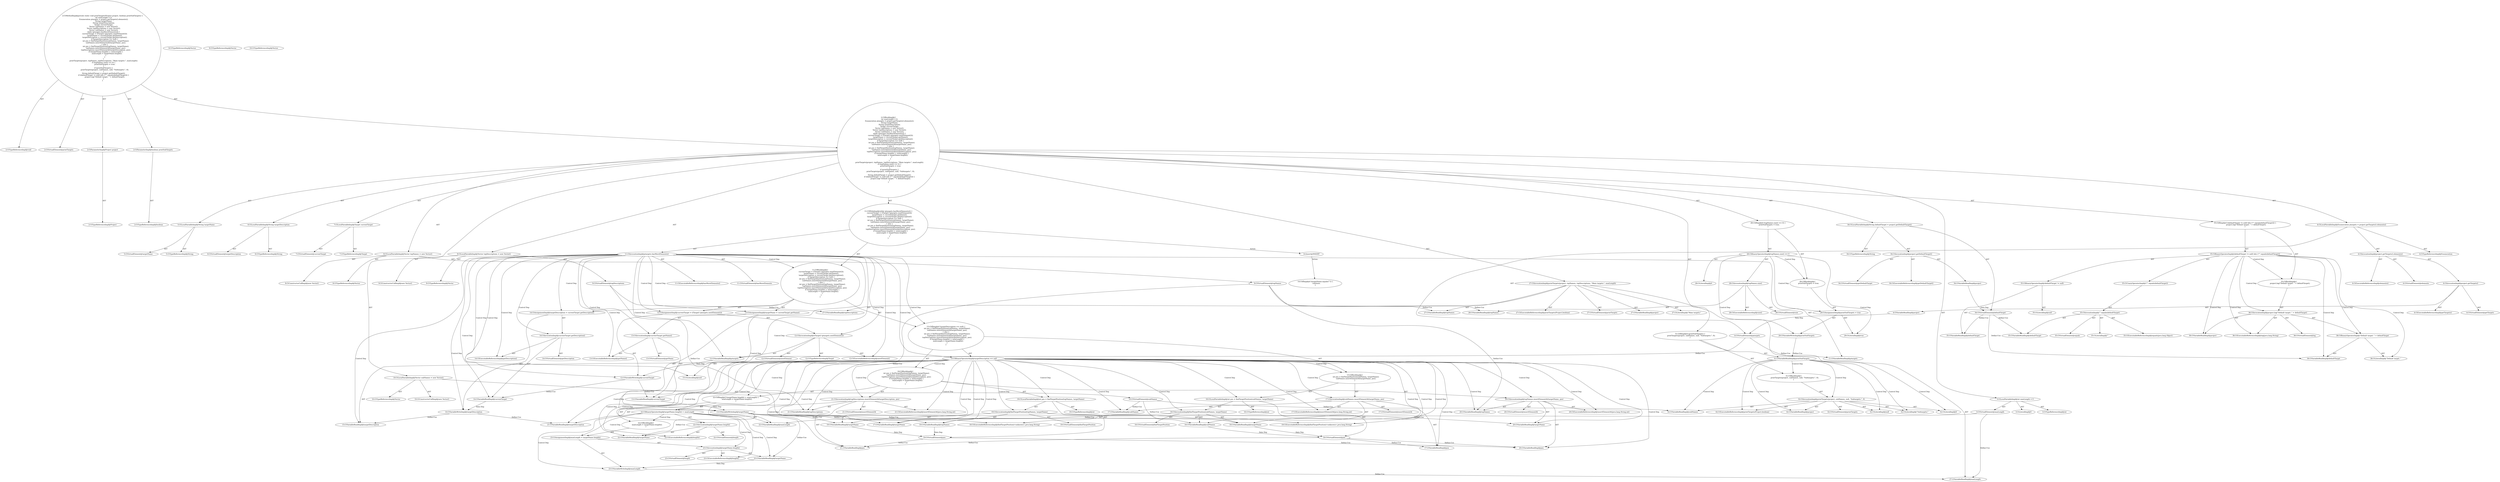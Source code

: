 digraph "printTargets#?,Project,boolean" {
0 [label="2:CtTypeReferenceImpl@void" shape=ellipse]
1 [label="2:CtVirtualElement@printTargets" shape=ellipse]
2 [label="2:CtParameterImpl@Project project" shape=ellipse]
3 [label="2:CtTypeReferenceImpl@Project" shape=ellipse]
4 [label="2:CtParameterImpl@boolean printSubTargets" shape=ellipse]
5 [label="2:CtTypeReferenceImpl@boolean" shape=ellipse]
6 [label="3:CtTypeReferenceImpl@int" shape=ellipse]
7 [label="3:CtLiteralImpl@0" shape=ellipse]
8 [label="3:CtVirtualElement@maxLength" shape=ellipse]
9 [label="3:CtLocalVariableImpl@int maxLength = 0" shape=ellipse]
10 [label="4:CtTypeReferenceImpl@Enumeration" shape=ellipse]
11 [label="4:CtExecutableReferenceImpl@elements()" shape=ellipse]
12 [label="4:CtVirtualElement@elements" shape=ellipse]
13 [label="4:CtExecutableReferenceImpl@getTargets()" shape=ellipse]
14 [label="4:CtVirtualElement@getTargets" shape=ellipse]
15 [label="4:CtVariableReadImpl@project" shape=ellipse]
16 [label="4:CtInvocationImpl@project.getTargets()" shape=ellipse]
17 [label="4:CtInvocationImpl@project.getTargets().elements()" shape=ellipse]
18 [label="4:CtVirtualElement@ptargets" shape=ellipse]
19 [label="4:CtLocalVariableImpl@Enumeration ptargets = project.getTargets().elements()" shape=ellipse]
20 [label="5:CtTypeReferenceImpl@String" shape=ellipse]
21 [label="5:CtVirtualElement@targetName" shape=ellipse]
22 [label="5:CtLocalVariableImpl@String targetName" shape=ellipse]
23 [label="6:CtTypeReferenceImpl@String" shape=ellipse]
24 [label="6:CtVirtualElement@targetDescription" shape=ellipse]
25 [label="6:CtLocalVariableImpl@String targetDescription" shape=ellipse]
26 [label="7:CtTypeReferenceImpl@Target" shape=ellipse]
27 [label="7:CtVirtualElement@currentTarget" shape=ellipse]
28 [label="7:CtLocalVariableImpl@Target currentTarget" shape=ellipse]
29 [label="8:CtTypeReferenceImpl@Vector" shape=ellipse]
30 [label="8:CtTypeReferenceImpl@Vector" shape=ellipse]
31 [label="8:CtConstructorCallImpl@new Vector()" shape=ellipse]
32 [label="8:CtVirtualElement@topNames" shape=ellipse]
33 [label="8:CtLocalVariableImpl@Vector topNames = new Vector()" shape=ellipse]
34 [label="9:CtTypeReferenceImpl@Vector" shape=ellipse]
35 [label="9:CtTypeReferenceImpl@Vector" shape=ellipse]
36 [label="9:CtConstructorCallImpl@new Vector()" shape=ellipse]
37 [label="9:CtVirtualElement@topDescriptions" shape=ellipse]
38 [label="9:CtLocalVariableImpl@Vector topDescriptions = new Vector()" shape=ellipse]
39 [label="10:CtTypeReferenceImpl@Vector" shape=ellipse]
40 [label="10:CtTypeReferenceImpl@Vector" shape=ellipse]
41 [label="10:CtConstructorCallImpl@new Vector()" shape=ellipse]
42 [label="10:CtVirtualElement@subNames" shape=ellipse]
43 [label="10:CtLocalVariableImpl@Vector subNames = new Vector()" shape=ellipse]
44 [label="11:CtExecutableReferenceImpl@hasMoreElements()" shape=ellipse]
45 [label="11:CtVirtualElement@hasMoreElements" shape=ellipse]
46 [label="11:CtVariableReadImpl@ptargets" shape=ellipse]
47 [label="11:CtInvocationImpl@ptargets.hasMoreElements()" shape=ellipse]
48 [label="12:CtVariableWriteImpl@currentTarget" shape=ellipse]
49 [label="12:CtExecutableReferenceImpl@nextElement()" shape=ellipse]
50 [label="12:CtVirtualElement@nextElement" shape=ellipse]
51 [label="12:CtVariableReadImpl@ptargets" shape=ellipse]
52 [label="12:CtInvocationImpl@((Target) (ptargets.nextElement()))" shape=ellipse]
53 [label="12:CtTypeReferenceImpl@Target" shape=ellipse]
54 [label="12:CtAssignmentImpl@currentTarget = ((Target) (ptargets.nextElement()))" shape=ellipse]
55 [label="13:CtVariableWriteImpl@targetName" shape=ellipse]
56 [label="13:CtExecutableReferenceImpl@getName()" shape=ellipse]
57 [label="13:CtVirtualElement@getName" shape=ellipse]
58 [label="13:CtVariableReadImpl@currentTarget" shape=ellipse]
59 [label="13:CtInvocationImpl@currentTarget.getName()" shape=ellipse]
60 [label="13:CtAssignmentImpl@targetName = currentTarget.getName()" shape=ellipse]
61 [label="14:CtVariableWriteImpl@targetDescription" shape=ellipse]
62 [label="14:CtExecutableReferenceImpl@getDescription()" shape=ellipse]
63 [label="14:CtVirtualElement@getDescription" shape=ellipse]
64 [label="14:CtVariableReadImpl@currentTarget" shape=ellipse]
65 [label="14:CtInvocationImpl@currentTarget.getDescription()" shape=ellipse]
66 [label="14:CtAssignmentImpl@targetDescription = currentTarget.getDescription()" shape=ellipse]
67 [label="15:CtVariableReadImpl@targetDescription" shape=ellipse]
68 [label="15:CtLiteralImpl@null" shape=ellipse]
69 [label="15:CtBinaryOperatorImpl@targetDescription == null" shape=ellipse]
70 [label="16:CtTypeReferenceImpl@int" shape=ellipse]
71 [label="16:CtExecutableReferenceImpl@findTargetPosition(<unknown>,java.lang.String)" shape=ellipse]
72 [label="16:CtVirtualElement@findTargetPosition" shape=ellipse]
73 [label="16:CtVariableReadImpl@subNames" shape=ellipse]
74 [label="16:CtVariableReadImpl@targetName" shape=ellipse]
75 [label="16:CtInvocationImpl@findTargetPosition(subNames, targetName)" shape=ellipse]
76 [label="16:CtVirtualElement@pos" shape=ellipse]
77 [label="16:CtLocalVariableImpl@int pos = findTargetPosition(subNames, targetName)" shape=ellipse]
78 [label="17:CtExecutableReferenceImpl@insertElementAt(java.lang.String,int)" shape=ellipse]
79 [label="17:CtVirtualElement@insertElementAt" shape=ellipse]
80 [label="17:CtVariableReadImpl@subNames" shape=ellipse]
81 [label="17:CtVariableReadImpl@targetName" shape=ellipse]
82 [label="17:CtVariableReadImpl@pos" shape=ellipse]
83 [label="17:CtInvocationImpl@subNames.insertElementAt(targetName, pos)" shape=ellipse]
84 [label="15:CtBlockImpl@\{
    int pos = findTargetPosition(subNames, targetName);
    subNames.insertElementAt(targetName, pos);
\}" shape=ellipse]
85 [label="19:CtTypeReferenceImpl@int" shape=ellipse]
86 [label="19:CtExecutableReferenceImpl@findTargetPosition(<unknown>,java.lang.String)" shape=ellipse]
87 [label="19:CtVirtualElement@findTargetPosition" shape=ellipse]
88 [label="19:CtVariableReadImpl@topNames" shape=ellipse]
89 [label="19:CtVariableReadImpl@targetName" shape=ellipse]
90 [label="19:CtInvocationImpl@findTargetPosition(topNames, targetName)" shape=ellipse]
91 [label="19:CtVirtualElement@pos" shape=ellipse]
92 [label="19:CtLocalVariableImpl@int pos = findTargetPosition(topNames, targetName)" shape=ellipse]
93 [label="20:CtExecutableReferenceImpl@insertElementAt(java.lang.String,int)" shape=ellipse]
94 [label="20:CtVirtualElement@insertElementAt" shape=ellipse]
95 [label="20:CtVariableReadImpl@topNames" shape=ellipse]
96 [label="20:CtVariableReadImpl@targetName" shape=ellipse]
97 [label="20:CtVariableReadImpl@pos" shape=ellipse]
98 [label="20:CtInvocationImpl@topNames.insertElementAt(targetName, pos)" shape=ellipse]
99 [label="21:CtExecutableReferenceImpl@insertElementAt(java.lang.String,int)" shape=ellipse]
100 [label="21:CtVirtualElement@insertElementAt" shape=ellipse]
101 [label="21:CtVariableReadImpl@topDescriptions" shape=ellipse]
102 [label="21:CtVariableReadImpl@targetDescription" shape=ellipse]
103 [label="21:CtVariableReadImpl@pos" shape=ellipse]
104 [label="21:CtInvocationImpl@topDescriptions.insertElementAt(targetDescription, pos)" shape=ellipse]
105 [label="22:CtExecutableReferenceImpl@length()" shape=ellipse]
106 [label="22:CtVirtualElement@length" shape=ellipse]
107 [label="22:CtVariableReadImpl@targetName" shape=ellipse]
108 [label="22:CtInvocationImpl@targetName.length()" shape=ellipse]
109 [label="22:CtVariableReadImpl@maxLength" shape=ellipse]
110 [label="22:CtBinaryOperatorImpl@targetName.length() > maxLength" shape=ellipse]
111 [label="23:CtVariableWriteImpl@maxLength" shape=ellipse]
112 [label="23:CtExecutableReferenceImpl@length()" shape=ellipse]
113 [label="23:CtVirtualElement@length" shape=ellipse]
114 [label="23:CtVariableReadImpl@targetName" shape=ellipse]
115 [label="23:CtInvocationImpl@targetName.length()" shape=ellipse]
116 [label="23:CtAssignmentImpl@maxLength = targetName.length()" shape=ellipse]
117 [label="22:CtBlockImpl@\{
    maxLength = targetName.length();
\}" shape=ellipse]
118 [label="22:CtIfImpl@if (targetName.length() > maxLength) \{
    maxLength = targetName.length();
\}" shape=ellipse]
119 [label="18:CtBlockImpl@\{
    int pos = findTargetPosition(topNames, targetName);
    topNames.insertElementAt(targetName, pos);
    topDescriptions.insertElementAt(targetDescription, pos);
    if (targetName.length() > maxLength) \{
        maxLength = targetName.length();
    \}
\}" shape=ellipse]
120 [label="15:CtIfImpl@if (targetDescription == null) \{
    int pos = findTargetPosition(subNames, targetName);
    subNames.insertElementAt(targetName, pos);
\} else \{
    int pos = findTargetPosition(topNames, targetName);
    topNames.insertElementAt(targetName, pos);
    topDescriptions.insertElementAt(targetDescription, pos);
    if (targetName.length() > maxLength) \{
        maxLength = targetName.length();
    \}
\}" shape=ellipse]
121 [label="11:CtBlockImpl@\{
    currentTarget = ((Target) (ptargets.nextElement()));
    targetName = currentTarget.getName();
    targetDescription = currentTarget.getDescription();
    if (targetDescription == null) \{
        int pos = findTargetPosition(subNames, targetName);
        subNames.insertElementAt(targetName, pos);
    \} else \{
        int pos = findTargetPosition(topNames, targetName);
        topNames.insertElementAt(targetName, pos);
        topDescriptions.insertElementAt(targetDescription, pos);
        if (targetName.length() > maxLength) \{
            maxLength = targetName.length();
        \}
    \}
\}" shape=ellipse]
122 [label="11:CtWhileImpl@while (ptargets.hasMoreElements()) \{
    currentTarget = ((Target) (ptargets.nextElement()));
    targetName = currentTarget.getName();
    targetDescription = currentTarget.getDescription();
    if (targetDescription == null) \{
        int pos = findTargetPosition(subNames, targetName);
        subNames.insertElementAt(targetName, pos);
    \} else \{
        int pos = findTargetPosition(topNames, targetName);
        topNames.insertElementAt(targetName, pos);
        topDescriptions.insertElementAt(targetDescription, pos);
        if (targetName.length() > maxLength) \{
            maxLength = targetName.length();
        \}
    \}
\} " shape=ellipse]
123 [label="27:CtExecutableReferenceImpl@printTargets(Project,boolean)" shape=ellipse]
124 [label="27:CtVirtualElement@printTargets" shape=ellipse]
125 [label="27:CtVariableReadImpl@project" shape=ellipse]
126 [label="27:CtVariableReadImpl@topNames" shape=ellipse]
127 [label="27:CtVariableReadImpl@topDescriptions" shape=ellipse]
128 [label="27:CtLiteralImpl@\"Main targets:\"" shape=ellipse]
129 [label="27:CtVariableReadImpl@maxLength" shape=ellipse]
130 [label="27:CtInvocationImpl@printTargets(project, topNames, topDescriptions, \"Main targets:\", maxLength)" shape=ellipse]
131 [label="28:CtExecutableReferenceImpl@size()" shape=ellipse]
132 [label="28:CtVirtualElement@size" shape=ellipse]
133 [label="28:CtVariableReadImpl@topNames" shape=ellipse]
134 [label="28:CtInvocationImpl@topNames.size()" shape=ellipse]
135 [label="28:CtLiteralImpl@0" shape=ellipse]
136 [label="28:CtBinaryOperatorImpl@topNames.size() == 0" shape=ellipse]
137 [label="29:CtVariableWriteImpl@printSubTargets" shape=ellipse]
138 [label="29:CtLiteralImpl@true" shape=ellipse]
139 [label="29:CtAssignmentImpl@printSubTargets = true" shape=ellipse]
140 [label="28:CtBlockImpl@\{
    printSubTargets = true;
\}" shape=ellipse]
141 [label="28:CtIfImpl@if (topNames.size() == 0) \{
    printSubTargets = true;
\}" shape=ellipse]
142 [label="31:CtVariableReadImpl@printSubTargets" shape=ellipse]
143 [label="32:CtExecutableReferenceImpl@printTargets(Project,boolean)" shape=ellipse]
144 [label="32:CtVirtualElement@printTargets" shape=ellipse]
145 [label="32:CtVariableReadImpl@project" shape=ellipse]
146 [label="32:CtVariableReadImpl@subNames" shape=ellipse]
147 [label="32:CtLiteralImpl@null" shape=ellipse]
148 [label="32:CtLiteralImpl@\"Subtargets:\"" shape=ellipse]
149 [label="32:CtLiteralImpl@0" shape=ellipse]
150 [label="32:CtInvocationImpl@printTargets(project, subNames, null, \"Subtargets:\", 0)" shape=ellipse]
151 [label="31:CtBlockImpl@\{
    printTargets(project, subNames, null, \"Subtargets:\", 0);
\}" shape=ellipse]
152 [label="31:CtIfImpl@if (printSubTargets) \{
    printTargets(project, subNames, null, \"Subtargets:\", 0);
\}" shape=ellipse]
153 [label="34:CtTypeReferenceImpl@String" shape=ellipse]
154 [label="34:CtExecutableReferenceImpl@getDefaultTarget()" shape=ellipse]
155 [label="34:CtVirtualElement@getDefaultTarget" shape=ellipse]
156 [label="34:CtVariableReadImpl@project" shape=ellipse]
157 [label="34:CtInvocationImpl@project.getDefaultTarget()" shape=ellipse]
158 [label="34:CtVirtualElement@defaultTarget" shape=ellipse]
159 [label="34:CtLocalVariableImpl@String defaultTarget = project.getDefaultTarget()" shape=ellipse]
160 [label="35:CtVariableReadImpl@defaultTarget" shape=ellipse]
161 [label="35:CtLiteralImpl@null" shape=ellipse]
162 [label="35:CtBinaryOperatorImpl@(defaultTarget != null)" shape=ellipse]
163 [label="35:CtExecutableReferenceImpl@equals(java.lang.Object)" shape=ellipse]
164 [label="35:CtVirtualElement@equals" shape=ellipse]
165 [label="35:CtLiteralImpl@\"\"" shape=ellipse]
166 [label="35:CtVariableReadImpl@defaultTarget" shape=ellipse]
167 [label="35:CtInvocationImpl@\"\".equals(defaultTarget)" shape=ellipse]
168 [label="35:CtUnaryOperatorImpl@(!\"\".equals(defaultTarget))" shape=ellipse]
169 [label="35:CtBinaryOperatorImpl@(defaultTarget != null) && (!\"\".equals(defaultTarget))" shape=ellipse]
170 [label="36:CtExecutableReferenceImpl@log(java.lang.String)" shape=ellipse]
171 [label="36:CtVirtualElement@log" shape=ellipse]
172 [label="36:CtVariableReadImpl@project" shape=ellipse]
173 [label="36:CtLiteralImpl@\"Default target: \"" shape=ellipse]
174 [label="36:CtVariableReadImpl@defaultTarget" shape=ellipse]
175 [label="36:CtBinaryOperatorImpl@\"Default target: \" + defaultTarget" shape=ellipse]
176 [label="36:CtInvocationImpl@project.log(\"Default target: \" + defaultTarget)" shape=ellipse]
177 [label="35:CtBlockImpl@\{
    project.log(\"Default target: \" + defaultTarget);
\}" shape=ellipse]
178 [label="35:CtIfImpl@if ((defaultTarget != null) && (!\"\".equals(defaultTarget))) \{
    project.log(\"Default target: \" + defaultTarget);
\}" shape=ellipse]
179 [label="2:CtBlockImpl@\{
    int maxLength = 0;
    Enumeration ptargets = project.getTargets().elements();
    String targetName;
    String targetDescription;
    Target currentTarget;
    Vector topNames = new Vector();
    Vector topDescriptions = new Vector();
    Vector subNames = new Vector();
    while (ptargets.hasMoreElements()) \{
        currentTarget = ((Target) (ptargets.nextElement()));
        targetName = currentTarget.getName();
        targetDescription = currentTarget.getDescription();
        if (targetDescription == null) \{
            int pos = findTargetPosition(subNames, targetName);
            subNames.insertElementAt(targetName, pos);
        \} else \{
            int pos = findTargetPosition(topNames, targetName);
            topNames.insertElementAt(targetName, pos);
            topDescriptions.insertElementAt(targetDescription, pos);
            if (targetName.length() > maxLength) \{
                maxLength = targetName.length();
            \}
        \}
    \} 
    printTargets(project, topNames, topDescriptions, \"Main targets:\", maxLength);
    if (topNames.size() == 0) \{
        printSubTargets = true;
    \}
    if (printSubTargets) \{
        printTargets(project, subNames, null, \"Subtargets:\", 0);
    \}
    String defaultTarget = project.getDefaultTarget();
    if ((defaultTarget != null) && (!\"\".equals(defaultTarget))) \{
        project.log(\"Default target: \" + defaultTarget);
    \}
\}" shape=ellipse]
180 [label="2:CtMethodImpl@private static void printTargets(Project project, boolean printSubTargets) \{
    int maxLength = 0;
    Enumeration ptargets = project.getTargets().elements();
    String targetName;
    String targetDescription;
    Target currentTarget;
    Vector topNames = new Vector();
    Vector topDescriptions = new Vector();
    Vector subNames = new Vector();
    while (ptargets.hasMoreElements()) \{
        currentTarget = ((Target) (ptargets.nextElement()));
        targetName = currentTarget.getName();
        targetDescription = currentTarget.getDescription();
        if (targetDescription == null) \{
            int pos = findTargetPosition(subNames, targetName);
            subNames.insertElementAt(targetName, pos);
        \} else \{
            int pos = findTargetPosition(topNames, targetName);
            topNames.insertElementAt(targetName, pos);
            topDescriptions.insertElementAt(targetDescription, pos);
            if (targetName.length() > maxLength) \{
                maxLength = targetName.length();
            \}
        \}
    \} 
    printTargets(project, topNames, topDescriptions, \"Main targets:\", maxLength);
    if (topNames.size() == 0) \{
        printSubTargets = true;
    \}
    if (printSubTargets) \{
        printTargets(project, subNames, null, \"Subtargets:\", 0);
    \}
    String defaultTarget = project.getDefaultTarget();
    if ((defaultTarget != null) && (!\"\".equals(defaultTarget))) \{
        project.log(\"Default target: \" + defaultTarget);
    \}
\}" shape=ellipse]
181 [label="14:Insert@INSERT" shape=ellipse]
182 [label="14:CtIfImpl@if (targetName.equals(\"\")) \{
    continue;
\}" shape=ellipse]
2 -> 3 [label="AST"];
4 -> 5 [label="AST"];
8 -> 109 [label="Define-Use"];
8 -> 129 [label="Define-Use"];
9 -> 8 [label="AST"];
9 -> 6 [label="AST"];
9 -> 7 [label="AST"];
15 -> 18 [label="Data Dep"];
16 -> 14 [label="AST"];
16 -> 15 [label="AST"];
16 -> 13 [label="AST"];
17 -> 12 [label="AST"];
17 -> 16 [label="AST"];
17 -> 11 [label="AST"];
18 -> 46 [label="Define-Use"];
18 -> 51 [label="Define-Use"];
19 -> 18 [label="AST"];
19 -> 10 [label="AST"];
19 -> 17 [label="AST"];
22 -> 21 [label="AST"];
22 -> 20 [label="AST"];
25 -> 24 [label="AST"];
25 -> 23 [label="AST"];
28 -> 27 [label="AST"];
28 -> 26 [label="AST"];
32 -> 88 [label="Define-Use"];
32 -> 95 [label="Define-Use"];
32 -> 126 [label="Define-Use"];
32 -> 133 [label="Define-Use"];
33 -> 32 [label="AST"];
33 -> 29 [label="AST"];
33 -> 31 [label="AST"];
37 -> 101 [label="Define-Use"];
37 -> 127 [label="Define-Use"];
38 -> 37 [label="AST"];
38 -> 34 [label="AST"];
38 -> 36 [label="AST"];
42 -> 73 [label="Define-Use"];
42 -> 80 [label="Define-Use"];
42 -> 146 [label="Define-Use"];
43 -> 42 [label="AST"];
43 -> 39 [label="AST"];
43 -> 41 [label="AST"];
47 -> 45 [label="AST"];
47 -> 46 [label="AST"];
47 -> 44 [label="AST"];
47 -> 121 [label="Control Dep"];
47 -> 54 [label="Control Dep"];
47 -> 48 [label="Control Dep"];
47 -> 52 [label="Control Dep"];
47 -> 49 [label="Control Dep"];
47 -> 51 [label="Control Dep"];
47 -> 60 [label="Control Dep"];
47 -> 55 [label="Control Dep"];
47 -> 59 [label="Control Dep"];
47 -> 56 [label="Control Dep"];
47 -> 58 [label="Control Dep"];
47 -> 66 [label="Control Dep"];
47 -> 61 [label="Control Dep"];
47 -> 65 [label="Control Dep"];
47 -> 62 [label="Control Dep"];
47 -> 64 [label="Control Dep"];
47 -> 120 [label="Control Dep"];
47 -> 69 [label="Control Dep"];
47 -> 67 [label="Control Dep"];
47 -> 68 [label="Control Dep"];
48 -> 58 [label="Define-Use"];
48 -> 64 [label="Define-Use"];
51 -> 48 [label="Data Dep"];
52 -> 50 [label="AST"];
52 -> 53 [label="AST"];
52 -> 51 [label="AST"];
52 -> 49 [label="AST"];
54 -> 48 [label="AST"];
54 -> 52 [label="AST"];
55 -> 74 [label="Define-Use"];
55 -> 81 [label="Define-Use"];
55 -> 89 [label="Define-Use"];
55 -> 96 [label="Define-Use"];
55 -> 107 [label="Define-Use"];
55 -> 114 [label="Define-Use"];
58 -> 55 [label="Data Dep"];
59 -> 57 [label="AST"];
59 -> 58 [label="AST"];
59 -> 56 [label="AST"];
60 -> 55 [label="AST"];
60 -> 59 [label="AST"];
61 -> 67 [label="Define-Use"];
61 -> 102 [label="Define-Use"];
64 -> 61 [label="Data Dep"];
65 -> 63 [label="AST"];
65 -> 64 [label="AST"];
65 -> 62 [label="AST"];
66 -> 61 [label="AST"];
66 -> 65 [label="AST"];
69 -> 67 [label="AST"];
69 -> 68 [label="AST"];
69 -> 84 [label="Control Dep"];
69 -> 77 [label="Control Dep"];
69 -> 75 [label="Control Dep"];
69 -> 71 [label="Control Dep"];
69 -> 73 [label="Control Dep"];
69 -> 74 [label="Control Dep"];
69 -> 83 [label="Control Dep"];
69 -> 78 [label="Control Dep"];
69 -> 80 [label="Control Dep"];
69 -> 81 [label="Control Dep"];
69 -> 82 [label="Control Dep"];
69 -> 119 [label="Control Dep"];
69 -> 92 [label="Control Dep"];
69 -> 90 [label="Control Dep"];
69 -> 86 [label="Control Dep"];
69 -> 88 [label="Control Dep"];
69 -> 89 [label="Control Dep"];
69 -> 98 [label="Control Dep"];
69 -> 93 [label="Control Dep"];
69 -> 95 [label="Control Dep"];
69 -> 96 [label="Control Dep"];
69 -> 97 [label="Control Dep"];
69 -> 104 [label="Control Dep"];
69 -> 99 [label="Control Dep"];
69 -> 101 [label="Control Dep"];
69 -> 102 [label="Control Dep"];
69 -> 103 [label="Control Dep"];
69 -> 118 [label="Control Dep"];
69 -> 110 [label="Control Dep"];
69 -> 108 [label="Control Dep"];
69 -> 105 [label="Control Dep"];
69 -> 107 [label="Control Dep"];
69 -> 109 [label="Control Dep"];
73 -> 76 [label="Data Dep"];
74 -> 76 [label="Data Dep"];
75 -> 72 [label="AST"];
75 -> 71 [label="AST"];
75 -> 73 [label="AST"];
75 -> 74 [label="AST"];
76 -> 82 [label="Define-Use"];
76 -> 97 [label="Define-Use"];
76 -> 103 [label="Define-Use"];
77 -> 76 [label="AST"];
77 -> 70 [label="AST"];
77 -> 75 [label="AST"];
83 -> 79 [label="AST"];
83 -> 80 [label="AST"];
83 -> 78 [label="AST"];
83 -> 81 [label="AST"];
83 -> 82 [label="AST"];
84 -> 77 [label="AST"];
84 -> 83 [label="AST"];
88 -> 91 [label="Data Dep"];
89 -> 91 [label="Data Dep"];
90 -> 87 [label="AST"];
90 -> 86 [label="AST"];
90 -> 88 [label="AST"];
90 -> 89 [label="AST"];
91 -> 97 [label="Define-Use"];
91 -> 103 [label="Define-Use"];
92 -> 91 [label="AST"];
92 -> 85 [label="AST"];
92 -> 90 [label="AST"];
98 -> 94 [label="AST"];
98 -> 95 [label="AST"];
98 -> 93 [label="AST"];
98 -> 96 [label="AST"];
98 -> 97 [label="AST"];
104 -> 100 [label="AST"];
104 -> 101 [label="AST"];
104 -> 99 [label="AST"];
104 -> 102 [label="AST"];
104 -> 103 [label="AST"];
108 -> 106 [label="AST"];
108 -> 107 [label="AST"];
108 -> 105 [label="AST"];
110 -> 108 [label="AST"];
110 -> 109 [label="AST"];
110 -> 117 [label="Control Dep"];
110 -> 116 [label="Control Dep"];
110 -> 111 [label="Control Dep"];
110 -> 115 [label="Control Dep"];
110 -> 112 [label="Control Dep"];
110 -> 114 [label="Control Dep"];
111 -> 129 [label="Define-Use"];
114 -> 111 [label="Data Dep"];
115 -> 113 [label="AST"];
115 -> 114 [label="AST"];
115 -> 112 [label="AST"];
116 -> 111 [label="AST"];
116 -> 115 [label="AST"];
117 -> 116 [label="AST"];
118 -> 110 [label="AST"];
118 -> 117 [label="AST"];
119 -> 92 [label="AST"];
119 -> 98 [label="AST"];
119 -> 104 [label="AST"];
119 -> 118 [label="AST"];
120 -> 69 [label="AST"];
120 -> 84 [label="AST"];
120 -> 119 [label="AST"];
121 -> 54 [label="AST"];
121 -> 60 [label="AST"];
121 -> 66 [label="AST"];
121 -> 120 [label="AST"];
122 -> 47 [label="AST"];
122 -> 121 [label="AST"];
122 -> 181 [label="Action"];
130 -> 124 [label="AST"];
130 -> 123 [label="AST"];
130 -> 125 [label="AST"];
130 -> 126 [label="AST"];
130 -> 127 [label="AST"];
130 -> 128 [label="AST"];
130 -> 129 [label="AST"];
134 -> 132 [label="AST"];
134 -> 133 [label="AST"];
134 -> 131 [label="AST"];
136 -> 134 [label="AST"];
136 -> 135 [label="AST"];
136 -> 140 [label="Control Dep"];
136 -> 139 [label="Control Dep"];
136 -> 137 [label="Control Dep"];
136 -> 138 [label="Control Dep"];
137 -> 142 [label="Define-Use"];
139 -> 137 [label="AST"];
139 -> 138 [label="AST"];
140 -> 139 [label="AST"];
141 -> 136 [label="AST"];
141 -> 140 [label="AST"];
142 -> 151 [label="Control Dep"];
142 -> 150 [label="Control Dep"];
142 -> 143 [label="Control Dep"];
142 -> 145 [label="Control Dep"];
142 -> 146 [label="Control Dep"];
142 -> 147 [label="Control Dep"];
142 -> 148 [label="Control Dep"];
142 -> 149 [label="Control Dep"];
150 -> 144 [label="AST"];
150 -> 143 [label="AST"];
150 -> 145 [label="AST"];
150 -> 146 [label="AST"];
150 -> 147 [label="AST"];
150 -> 148 [label="AST"];
150 -> 149 [label="AST"];
151 -> 150 [label="AST"];
152 -> 142 [label="AST"];
152 -> 151 [label="AST"];
156 -> 158 [label="Data Dep"];
157 -> 155 [label="AST"];
157 -> 156 [label="AST"];
157 -> 154 [label="AST"];
158 -> 160 [label="Define-Use"];
158 -> 166 [label="Define-Use"];
158 -> 174 [label="Define-Use"];
159 -> 158 [label="AST"];
159 -> 153 [label="AST"];
159 -> 157 [label="AST"];
162 -> 160 [label="AST"];
162 -> 161 [label="AST"];
167 -> 164 [label="AST"];
167 -> 165 [label="AST"];
167 -> 163 [label="AST"];
167 -> 166 [label="AST"];
168 -> 167 [label="AST"];
169 -> 162 [label="AST"];
169 -> 168 [label="AST"];
169 -> 177 [label="Control Dep"];
169 -> 176 [label="Control Dep"];
169 -> 170 [label="Control Dep"];
169 -> 172 [label="Control Dep"];
169 -> 175 [label="Control Dep"];
169 -> 173 [label="Control Dep"];
169 -> 174 [label="Control Dep"];
175 -> 173 [label="AST"];
175 -> 174 [label="AST"];
176 -> 171 [label="AST"];
176 -> 172 [label="AST"];
176 -> 170 [label="AST"];
176 -> 175 [label="AST"];
177 -> 176 [label="AST"];
178 -> 169 [label="AST"];
178 -> 177 [label="AST"];
179 -> 9 [label="AST"];
179 -> 19 [label="AST"];
179 -> 22 [label="AST"];
179 -> 25 [label="AST"];
179 -> 28 [label="AST"];
179 -> 33 [label="AST"];
179 -> 38 [label="AST"];
179 -> 43 [label="AST"];
179 -> 122 [label="AST"];
179 -> 130 [label="AST"];
179 -> 141 [label="AST"];
179 -> 152 [label="AST"];
179 -> 159 [label="AST"];
179 -> 178 [label="AST"];
180 -> 1 [label="AST"];
180 -> 0 [label="AST"];
180 -> 2 [label="AST"];
180 -> 4 [label="AST"];
180 -> 179 [label="AST"];
181 -> 182 [label="Action"];
}